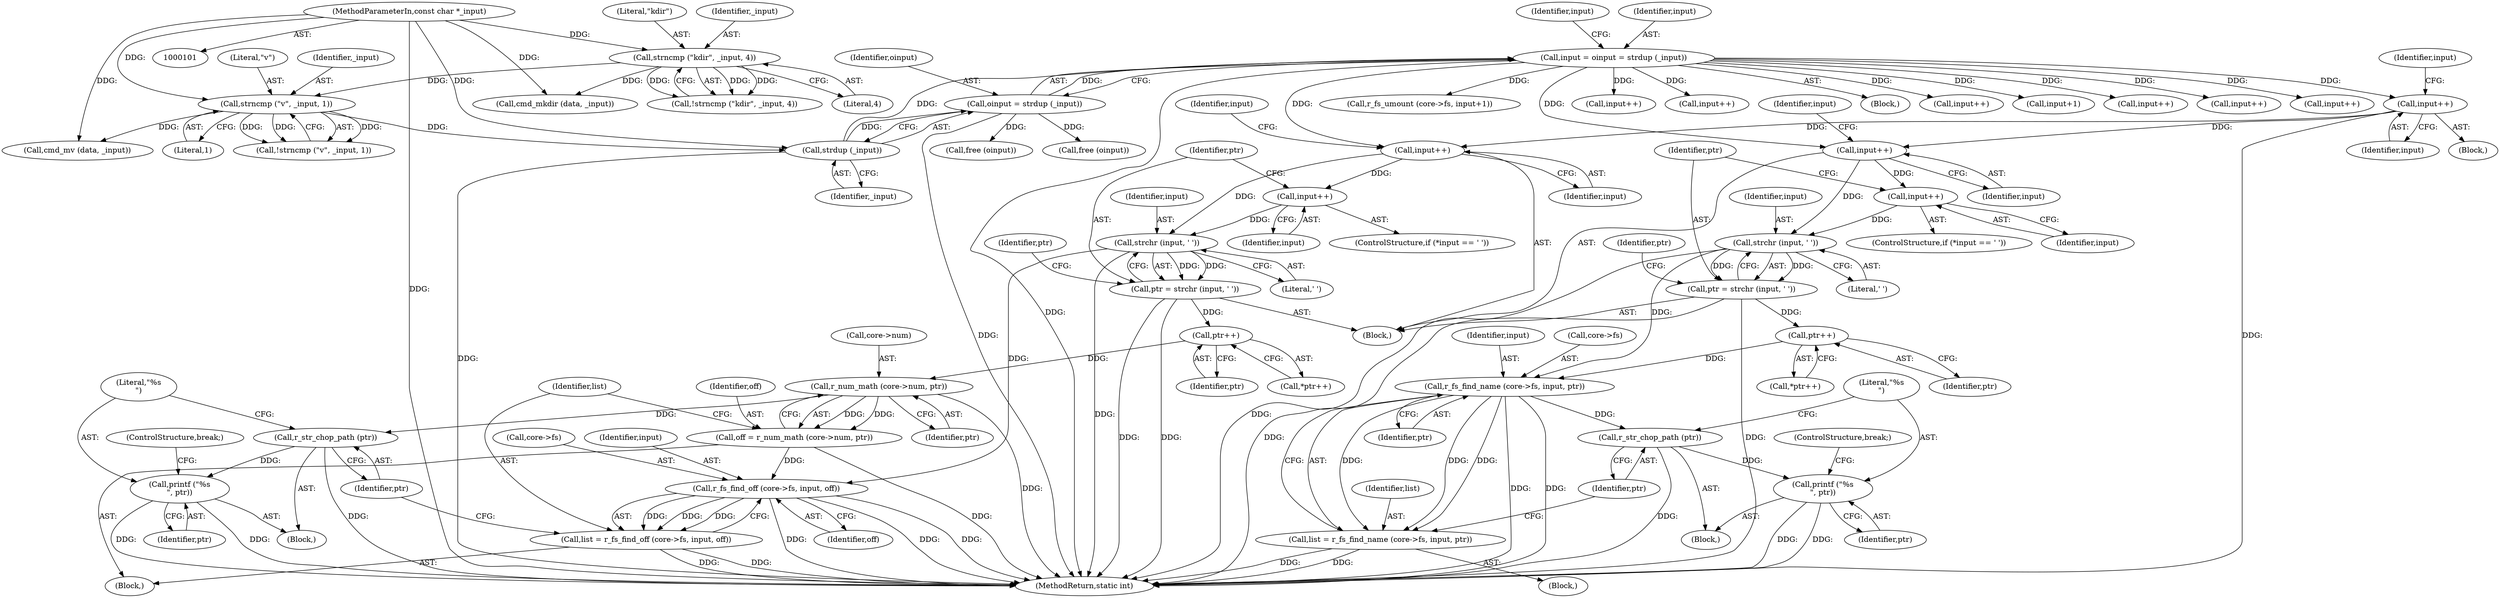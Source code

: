 digraph "0_radare2_65000a7fd9eea62359e6d6714f17b94a99a82edd@pointer" {
"1000528" [label="(Call,input++)"];
"1000147" [label="(Call,input = oinput = strdup (_input))"];
"1000149" [label="(Call,oinput = strdup (_input))"];
"1000151" [label="(Call,strdup (_input))"];
"1000138" [label="(Call,strncmp (\"v\", _input, 1))"];
"1000127" [label="(Call,strncmp (\"kdir\", _input, 4))"];
"1000103" [label="(MethodParameterIn,const char *_input)"];
"1000539" [label="(Call,input++)"];
"1000546" [label="(Call,input++)"];
"1000550" [label="(Call,strchr (input, ' '))"];
"1000548" [label="(Call,ptr = strchr (input, ' '))"];
"1000558" [label="(Call,ptr++)"];
"1000563" [label="(Call,r_fs_find_name (core->fs, input, ptr))"];
"1000561" [label="(Call,list = r_fs_find_name (core->fs, input, ptr))"];
"1000570" [label="(Call,r_str_chop_path (ptr))"];
"1000572" [label="(Call,printf (\"%s\n\", ptr))"];
"1000580" [label="(Call,input++)"];
"1000587" [label="(Call,input++)"];
"1000591" [label="(Call,strchr (input, ' '))"];
"1000589" [label="(Call,ptr = strchr (input, ' '))"];
"1000599" [label="(Call,ptr++)"];
"1000605" [label="(Call,r_num_math (core->num, ptr))"];
"1000603" [label="(Call,off = r_num_math (core->num, ptr))"];
"1000612" [label="(Call,r_fs_find_off (core->fs, input, off))"];
"1000610" [label="(Call,list = r_fs_find_off (core->fs, input, off))"];
"1000619" [label="(Call,r_str_chop_path (ptr))"];
"1000621" [label="(Call,printf (\"%s\n\", ptr))"];
"1000561" [label="(Call,list = r_fs_find_name (core->fs, input, ptr))"];
"1000249" [label="(Call,r_fs_umount (core->fs, input+1))"];
"1000672" [label="(MethodReturn,static int)"];
"1000340" [label="(Call,input++)"];
"1000547" [label="(Identifier,input)"];
"1000533" [label="(Block,)"];
"1000595" [label="(Identifier,ptr)"];
"1000590" [label="(Identifier,ptr)"];
"1000127" [label="(Call,strncmp (\"kdir\", _input, 4))"];
"1000551" [label="(Identifier,input)"];
"1000622" [label="(Literal,\"%s\n\")"];
"1000528" [label="(Call,input++)"];
"1000582" [label="(ControlStructure,if (*input == ' '))"];
"1000555" [label="(Block,)"];
"1000573" [label="(Literal,\"%s\n\")"];
"1000137" [label="(Call,!strncmp (\"v\", _input, 1))"];
"1000635" [label="(Call,free (oinput))"];
"1000568" [label="(Identifier,ptr)"];
"1000128" [label="(Literal,\"kdir\")"];
"1000158" [label="(Call,input++)"];
"1000532" [label="(Identifier,input)"];
"1000139" [label="(Literal,\"v\")"];
"1000103" [label="(MethodParameterIn,const char *_input)"];
"1000104" [label="(Block,)"];
"1000591" [label="(Call,strchr (input, ' '))"];
"1000605" [label="(Call,r_num_math (core->num, ptr))"];
"1000620" [label="(Identifier,ptr)"];
"1000611" [label="(Identifier,list)"];
"1000454" [label="(Call,input++)"];
"1000587" [label="(Call,input++)"];
"1000144" [label="(Call,cmd_mv (data, _input))"];
"1000569" [label="(Block,)"];
"1000253" [label="(Call,input+1)"];
"1000603" [label="(Call,off = r_num_math (core->num, ptr))"];
"1000639" [label="(Call,input++)"];
"1000147" [label="(Call,input = oinput = strdup (_input))"];
"1000541" [label="(ControlStructure,if (*input == ' '))"];
"1000623" [label="(Identifier,ptr)"];
"1000150" [label="(Identifier,oinput)"];
"1000581" [label="(Identifier,input)"];
"1000550" [label="(Call,strchr (input, ' '))"];
"1000546" [label="(Call,input++)"];
"1000618" [label="(Block,)"];
"1000617" [label="(Identifier,off)"];
"1000593" [label="(Literal,' ')"];
"1000613" [label="(Call,core->fs)"];
"1000589" [label="(Call,ptr = strchr (input, ' '))"];
"1000126" [label="(Call,!strncmp (\"kdir\", _input, 4))"];
"1000140" [label="(Identifier,_input)"];
"1000559" [label="(Identifier,ptr)"];
"1000130" [label="(Literal,4)"];
"1000571" [label="(Identifier,ptr)"];
"1000529" [label="(Identifier,input)"];
"1000580" [label="(Call,input++)"];
"1000151" [label="(Call,strdup (_input))"];
"1000616" [label="(Identifier,input)"];
"1000599" [label="(Call,ptr++)"];
"1000585" [label="(Identifier,input)"];
"1000564" [label="(Call,core->fs)"];
"1000578" [label="(ControlStructure,break;)"];
"1000588" [label="(Identifier,input)"];
"1000570" [label="(Call,r_str_chop_path (ptr))"];
"1000133" [label="(Call,cmd_mkdir (data, _input))"];
"1000141" [label="(Literal,1)"];
"1000407" [label="(Call,input++)"];
"1000129" [label="(Identifier,_input)"];
"1000156" [label="(Block,)"];
"1000548" [label="(Call,ptr = strchr (input, ' '))"];
"1000627" [label="(ControlStructure,break;)"];
"1000609" [label="(Identifier,ptr)"];
"1000574" [label="(Identifier,ptr)"];
"1000155" [label="(Identifier,input)"];
"1000549" [label="(Identifier,ptr)"];
"1000619" [label="(Call,r_str_chop_path (ptr))"];
"1000558" [label="(Call,ptr++)"];
"1000563" [label="(Call,r_fs_find_name (core->fs, input, ptr))"];
"1000539" [label="(Call,input++)"];
"1000138" [label="(Call,strncmp (\"v\", _input, 1))"];
"1000600" [label="(Identifier,ptr)"];
"1000303" [label="(Call,input++)"];
"1000557" [label="(Call,*ptr++)"];
"1000554" [label="(Identifier,ptr)"];
"1000604" [label="(Identifier,off)"];
"1000668" [label="(Call,free (oinput))"];
"1000552" [label="(Literal,' ')"];
"1000152" [label="(Identifier,_input)"];
"1000621" [label="(Call,printf (\"%s\n\", ptr))"];
"1000540" [label="(Identifier,input)"];
"1000562" [label="(Identifier,list)"];
"1000610" [label="(Call,list = r_fs_find_off (core->fs, input, off))"];
"1000149" [label="(Call,oinput = strdup (_input))"];
"1000598" [label="(Call,*ptr++)"];
"1000544" [label="(Identifier,input)"];
"1000592" [label="(Identifier,input)"];
"1000606" [label="(Call,core->num)"];
"1000596" [label="(Block,)"];
"1000612" [label="(Call,r_fs_find_off (core->fs, input, off))"];
"1000148" [label="(Identifier,input)"];
"1000572" [label="(Call,printf (\"%s\n\", ptr))"];
"1000567" [label="(Identifier,input)"];
"1000528" -> "1000156"  [label="AST: "];
"1000528" -> "1000529"  [label="CFG: "];
"1000529" -> "1000528"  [label="AST: "];
"1000532" -> "1000528"  [label="CFG: "];
"1000528" -> "1000672"  [label="DDG: "];
"1000147" -> "1000528"  [label="DDG: "];
"1000528" -> "1000539"  [label="DDG: "];
"1000528" -> "1000580"  [label="DDG: "];
"1000147" -> "1000104"  [label="AST: "];
"1000147" -> "1000149"  [label="CFG: "];
"1000148" -> "1000147"  [label="AST: "];
"1000149" -> "1000147"  [label="AST: "];
"1000155" -> "1000147"  [label="CFG: "];
"1000147" -> "1000672"  [label="DDG: "];
"1000149" -> "1000147"  [label="DDG: "];
"1000151" -> "1000147"  [label="DDG: "];
"1000147" -> "1000158"  [label="DDG: "];
"1000147" -> "1000249"  [label="DDG: "];
"1000147" -> "1000253"  [label="DDG: "];
"1000147" -> "1000303"  [label="DDG: "];
"1000147" -> "1000340"  [label="DDG: "];
"1000147" -> "1000407"  [label="DDG: "];
"1000147" -> "1000454"  [label="DDG: "];
"1000147" -> "1000539"  [label="DDG: "];
"1000147" -> "1000580"  [label="DDG: "];
"1000147" -> "1000639"  [label="DDG: "];
"1000149" -> "1000151"  [label="CFG: "];
"1000150" -> "1000149"  [label="AST: "];
"1000151" -> "1000149"  [label="AST: "];
"1000149" -> "1000672"  [label="DDG: "];
"1000151" -> "1000149"  [label="DDG: "];
"1000149" -> "1000635"  [label="DDG: "];
"1000149" -> "1000668"  [label="DDG: "];
"1000151" -> "1000152"  [label="CFG: "];
"1000152" -> "1000151"  [label="AST: "];
"1000151" -> "1000672"  [label="DDG: "];
"1000138" -> "1000151"  [label="DDG: "];
"1000103" -> "1000151"  [label="DDG: "];
"1000138" -> "1000137"  [label="AST: "];
"1000138" -> "1000141"  [label="CFG: "];
"1000139" -> "1000138"  [label="AST: "];
"1000140" -> "1000138"  [label="AST: "];
"1000141" -> "1000138"  [label="AST: "];
"1000137" -> "1000138"  [label="CFG: "];
"1000138" -> "1000137"  [label="DDG: "];
"1000138" -> "1000137"  [label="DDG: "];
"1000138" -> "1000137"  [label="DDG: "];
"1000127" -> "1000138"  [label="DDG: "];
"1000103" -> "1000138"  [label="DDG: "];
"1000138" -> "1000144"  [label="DDG: "];
"1000127" -> "1000126"  [label="AST: "];
"1000127" -> "1000130"  [label="CFG: "];
"1000128" -> "1000127"  [label="AST: "];
"1000129" -> "1000127"  [label="AST: "];
"1000130" -> "1000127"  [label="AST: "];
"1000126" -> "1000127"  [label="CFG: "];
"1000127" -> "1000126"  [label="DDG: "];
"1000127" -> "1000126"  [label="DDG: "];
"1000127" -> "1000126"  [label="DDG: "];
"1000103" -> "1000127"  [label="DDG: "];
"1000127" -> "1000133"  [label="DDG: "];
"1000103" -> "1000101"  [label="AST: "];
"1000103" -> "1000672"  [label="DDG: "];
"1000103" -> "1000133"  [label="DDG: "];
"1000103" -> "1000144"  [label="DDG: "];
"1000539" -> "1000533"  [label="AST: "];
"1000539" -> "1000540"  [label="CFG: "];
"1000540" -> "1000539"  [label="AST: "];
"1000544" -> "1000539"  [label="CFG: "];
"1000539" -> "1000546"  [label="DDG: "];
"1000539" -> "1000550"  [label="DDG: "];
"1000546" -> "1000541"  [label="AST: "];
"1000546" -> "1000547"  [label="CFG: "];
"1000547" -> "1000546"  [label="AST: "];
"1000549" -> "1000546"  [label="CFG: "];
"1000546" -> "1000550"  [label="DDG: "];
"1000550" -> "1000548"  [label="AST: "];
"1000550" -> "1000552"  [label="CFG: "];
"1000551" -> "1000550"  [label="AST: "];
"1000552" -> "1000550"  [label="AST: "];
"1000548" -> "1000550"  [label="CFG: "];
"1000550" -> "1000672"  [label="DDG: "];
"1000550" -> "1000548"  [label="DDG: "];
"1000550" -> "1000548"  [label="DDG: "];
"1000550" -> "1000563"  [label="DDG: "];
"1000548" -> "1000533"  [label="AST: "];
"1000549" -> "1000548"  [label="AST: "];
"1000554" -> "1000548"  [label="CFG: "];
"1000548" -> "1000672"  [label="DDG: "];
"1000548" -> "1000672"  [label="DDG: "];
"1000548" -> "1000558"  [label="DDG: "];
"1000558" -> "1000557"  [label="AST: "];
"1000558" -> "1000559"  [label="CFG: "];
"1000559" -> "1000558"  [label="AST: "];
"1000557" -> "1000558"  [label="CFG: "];
"1000558" -> "1000563"  [label="DDG: "];
"1000563" -> "1000561"  [label="AST: "];
"1000563" -> "1000568"  [label="CFG: "];
"1000564" -> "1000563"  [label="AST: "];
"1000567" -> "1000563"  [label="AST: "];
"1000568" -> "1000563"  [label="AST: "];
"1000561" -> "1000563"  [label="CFG: "];
"1000563" -> "1000672"  [label="DDG: "];
"1000563" -> "1000672"  [label="DDG: "];
"1000563" -> "1000561"  [label="DDG: "];
"1000563" -> "1000561"  [label="DDG: "];
"1000563" -> "1000561"  [label="DDG: "];
"1000563" -> "1000570"  [label="DDG: "];
"1000561" -> "1000555"  [label="AST: "];
"1000562" -> "1000561"  [label="AST: "];
"1000571" -> "1000561"  [label="CFG: "];
"1000561" -> "1000672"  [label="DDG: "];
"1000561" -> "1000672"  [label="DDG: "];
"1000570" -> "1000569"  [label="AST: "];
"1000570" -> "1000571"  [label="CFG: "];
"1000571" -> "1000570"  [label="AST: "];
"1000573" -> "1000570"  [label="CFG: "];
"1000570" -> "1000672"  [label="DDG: "];
"1000570" -> "1000572"  [label="DDG: "];
"1000572" -> "1000569"  [label="AST: "];
"1000572" -> "1000574"  [label="CFG: "];
"1000573" -> "1000572"  [label="AST: "];
"1000574" -> "1000572"  [label="AST: "];
"1000578" -> "1000572"  [label="CFG: "];
"1000572" -> "1000672"  [label="DDG: "];
"1000572" -> "1000672"  [label="DDG: "];
"1000580" -> "1000533"  [label="AST: "];
"1000580" -> "1000581"  [label="CFG: "];
"1000581" -> "1000580"  [label="AST: "];
"1000585" -> "1000580"  [label="CFG: "];
"1000580" -> "1000587"  [label="DDG: "];
"1000580" -> "1000591"  [label="DDG: "];
"1000587" -> "1000582"  [label="AST: "];
"1000587" -> "1000588"  [label="CFG: "];
"1000588" -> "1000587"  [label="AST: "];
"1000590" -> "1000587"  [label="CFG: "];
"1000587" -> "1000591"  [label="DDG: "];
"1000591" -> "1000589"  [label="AST: "];
"1000591" -> "1000593"  [label="CFG: "];
"1000592" -> "1000591"  [label="AST: "];
"1000593" -> "1000591"  [label="AST: "];
"1000589" -> "1000591"  [label="CFG: "];
"1000591" -> "1000672"  [label="DDG: "];
"1000591" -> "1000589"  [label="DDG: "];
"1000591" -> "1000589"  [label="DDG: "];
"1000591" -> "1000612"  [label="DDG: "];
"1000589" -> "1000533"  [label="AST: "];
"1000590" -> "1000589"  [label="AST: "];
"1000595" -> "1000589"  [label="CFG: "];
"1000589" -> "1000672"  [label="DDG: "];
"1000589" -> "1000672"  [label="DDG: "];
"1000589" -> "1000599"  [label="DDG: "];
"1000599" -> "1000598"  [label="AST: "];
"1000599" -> "1000600"  [label="CFG: "];
"1000600" -> "1000599"  [label="AST: "];
"1000598" -> "1000599"  [label="CFG: "];
"1000599" -> "1000605"  [label="DDG: "];
"1000605" -> "1000603"  [label="AST: "];
"1000605" -> "1000609"  [label="CFG: "];
"1000606" -> "1000605"  [label="AST: "];
"1000609" -> "1000605"  [label="AST: "];
"1000603" -> "1000605"  [label="CFG: "];
"1000605" -> "1000672"  [label="DDG: "];
"1000605" -> "1000603"  [label="DDG: "];
"1000605" -> "1000603"  [label="DDG: "];
"1000605" -> "1000619"  [label="DDG: "];
"1000603" -> "1000596"  [label="AST: "];
"1000604" -> "1000603"  [label="AST: "];
"1000611" -> "1000603"  [label="CFG: "];
"1000603" -> "1000672"  [label="DDG: "];
"1000603" -> "1000612"  [label="DDG: "];
"1000612" -> "1000610"  [label="AST: "];
"1000612" -> "1000617"  [label="CFG: "];
"1000613" -> "1000612"  [label="AST: "];
"1000616" -> "1000612"  [label="AST: "];
"1000617" -> "1000612"  [label="AST: "];
"1000610" -> "1000612"  [label="CFG: "];
"1000612" -> "1000672"  [label="DDG: "];
"1000612" -> "1000672"  [label="DDG: "];
"1000612" -> "1000672"  [label="DDG: "];
"1000612" -> "1000610"  [label="DDG: "];
"1000612" -> "1000610"  [label="DDG: "];
"1000612" -> "1000610"  [label="DDG: "];
"1000610" -> "1000596"  [label="AST: "];
"1000611" -> "1000610"  [label="AST: "];
"1000620" -> "1000610"  [label="CFG: "];
"1000610" -> "1000672"  [label="DDG: "];
"1000610" -> "1000672"  [label="DDG: "];
"1000619" -> "1000618"  [label="AST: "];
"1000619" -> "1000620"  [label="CFG: "];
"1000620" -> "1000619"  [label="AST: "];
"1000622" -> "1000619"  [label="CFG: "];
"1000619" -> "1000672"  [label="DDG: "];
"1000619" -> "1000621"  [label="DDG: "];
"1000621" -> "1000618"  [label="AST: "];
"1000621" -> "1000623"  [label="CFG: "];
"1000622" -> "1000621"  [label="AST: "];
"1000623" -> "1000621"  [label="AST: "];
"1000627" -> "1000621"  [label="CFG: "];
"1000621" -> "1000672"  [label="DDG: "];
"1000621" -> "1000672"  [label="DDG: "];
}
